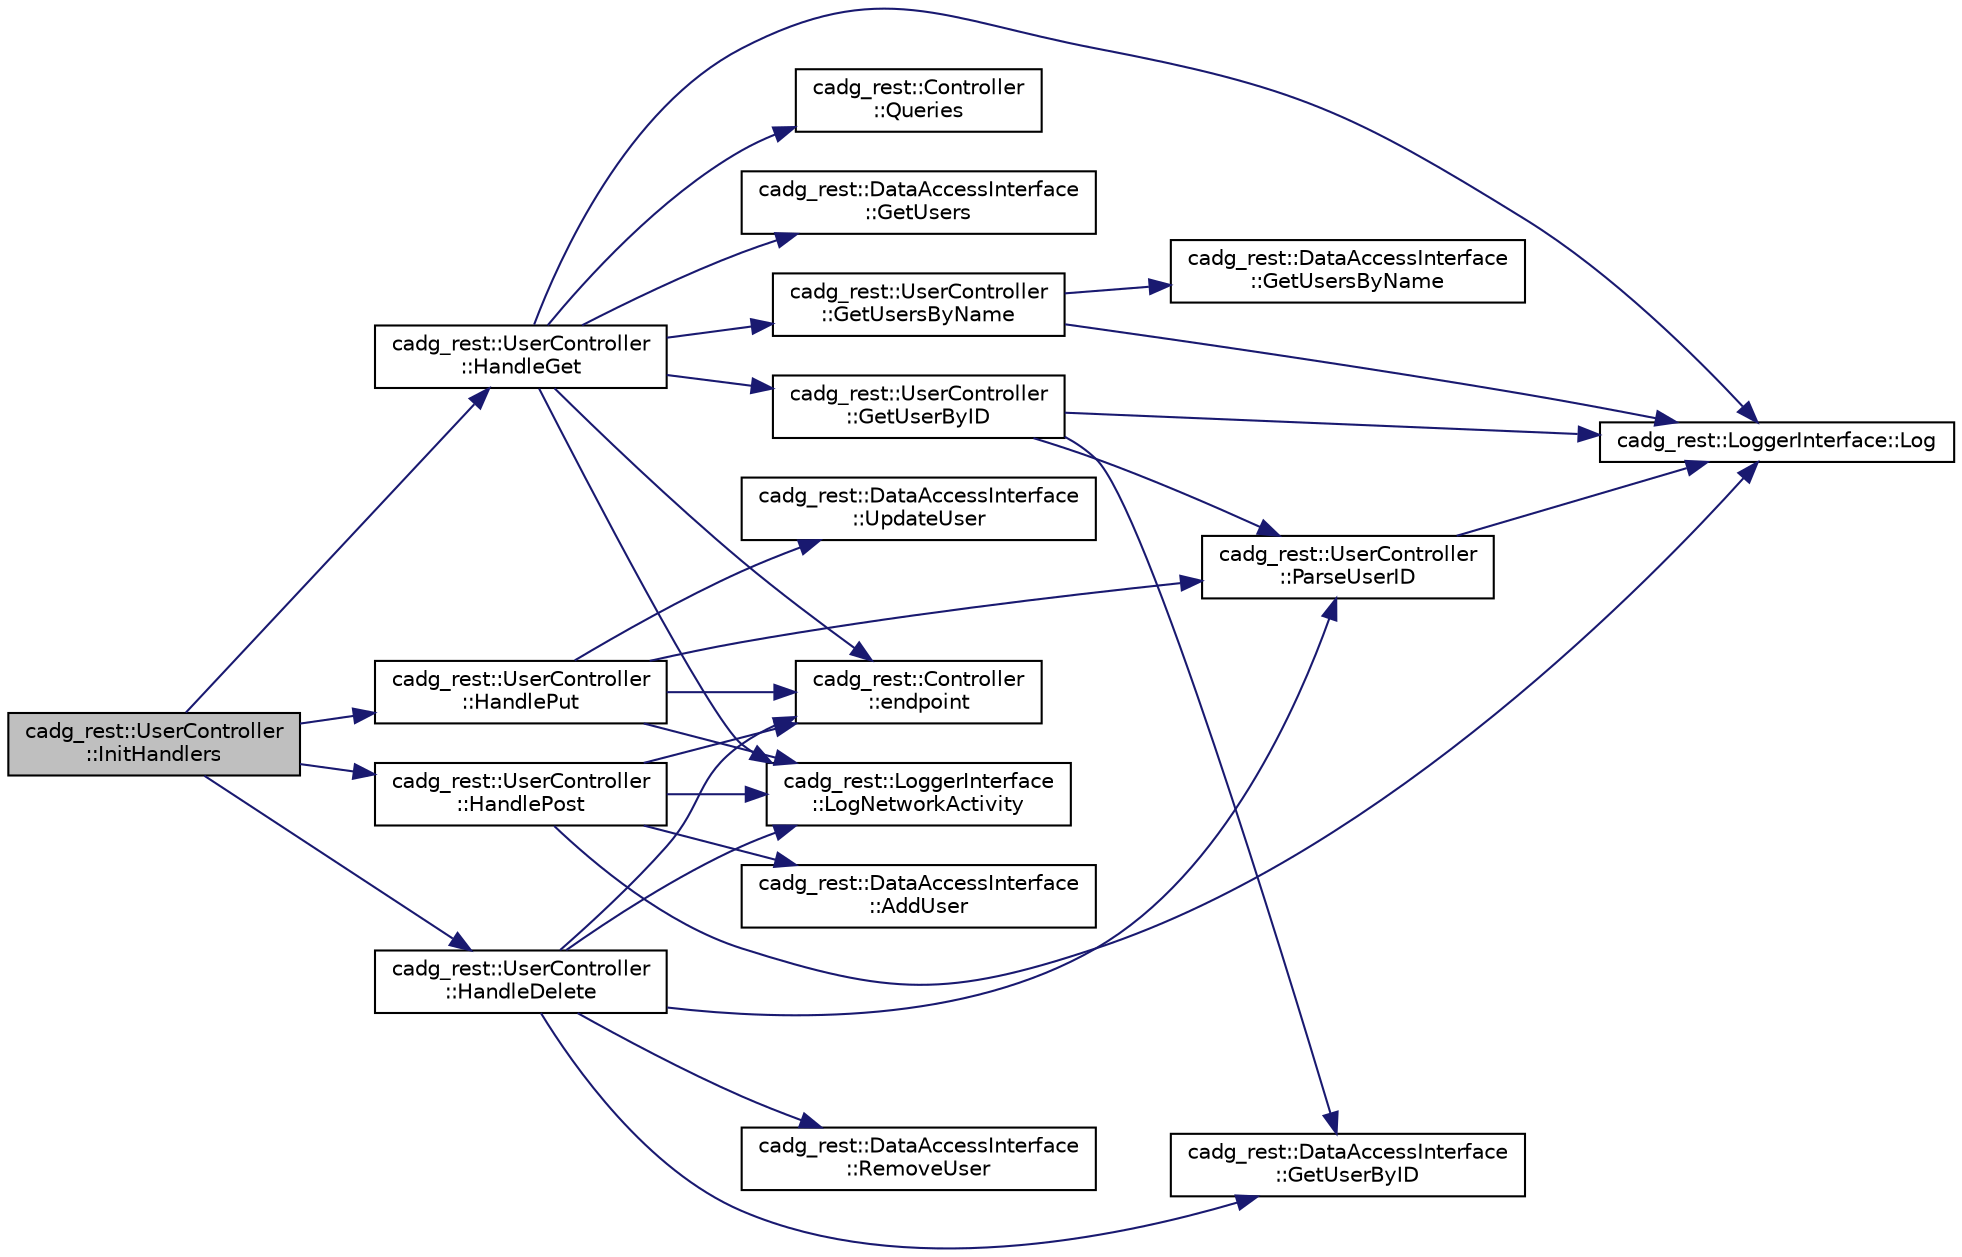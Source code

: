 digraph "cadg_rest::UserController::InitHandlers"
{
 // LATEX_PDF_SIZE
  edge [fontname="Helvetica",fontsize="10",labelfontname="Helvetica",labelfontsize="10"];
  node [fontname="Helvetica",fontsize="10",shape=record];
  rankdir="LR";
  Node54 [label="cadg_rest::UserController\l::InitHandlers",height=0.2,width=0.4,color="black", fillcolor="grey75", style="filled", fontcolor="black",tooltip="Initializes listeners and binds methods to proper handlers."];
  Node54 -> Node55 [color="midnightblue",fontsize="10",style="solid",fontname="Helvetica"];
  Node55 [label="cadg_rest::UserController\l::HandleGet",height=0.2,width=0.4,color="black", fillcolor="white", style="filled",URL="$classcadg__rest_1_1_user_controller.html#ae31aee8fecf0d1f7d0ba70c0e62da54d",tooltip="Returns the requested user(s)."];
  Node55 -> Node56 [color="midnightblue",fontsize="10",style="solid",fontname="Helvetica"];
  Node56 [label="cadg_rest::LoggerInterface\l::LogNetworkActivity",height=0.2,width=0.4,color="black", fillcolor="white", style="filled",URL="$classcadg__rest_1_1_logger_interface.html#a9f3648fc2c6d697e80961041a40d2e24",tooltip="Generic log method for logging method calls."];
  Node55 -> Node57 [color="midnightblue",fontsize="10",style="solid",fontname="Helvetica"];
  Node57 [label="cadg_rest::Controller\l::endpoint",height=0.2,width=0.4,color="black", fillcolor="white", style="filled",URL="$classcadg__rest_1_1_controller.html#addeea914faab4557cc7caa493fce1d2d",tooltip=" "];
  Node55 -> Node58 [color="midnightblue",fontsize="10",style="solid",fontname="Helvetica"];
  Node58 [label="cadg_rest::Controller\l::Queries",height=0.2,width=0.4,color="black", fillcolor="white", style="filled",URL="$classcadg__rest_1_1_controller.html#a6405c6b368ec22d3c870bdd1db92490a",tooltip="Queries parses the provided query string of a URL path."];
  Node55 -> Node59 [color="midnightblue",fontsize="10",style="solid",fontname="Helvetica"];
  Node59 [label="cadg_rest::UserController\l::GetUserByID",height=0.2,width=0.4,color="black", fillcolor="white", style="filled",URL="$classcadg__rest_1_1_user_controller.html#a1d3d450422fabffd4ff66a9267834ea6",tooltip="Returns an existing user with the specified ID."];
  Node59 -> Node60 [color="midnightblue",fontsize="10",style="solid",fontname="Helvetica"];
  Node60 [label="cadg_rest::UserController\l::ParseUserID",height=0.2,width=0.4,color="black", fillcolor="white", style="filled",URL="$classcadg__rest_1_1_user_controller.html#a3523d014f2ada4364034e175f6d645f8",tooltip="Returns an ID specified in a URL path."];
  Node60 -> Node61 [color="midnightblue",fontsize="10",style="solid",fontname="Helvetica"];
  Node61 [label="cadg_rest::LoggerInterface::Log",height=0.2,width=0.4,color="black", fillcolor="white", style="filled",URL="$classcadg__rest_1_1_logger_interface.html#a56f53c1fb9687825ade3acced5e3a10a",tooltip="Generic log method."];
  Node59 -> Node62 [color="midnightblue",fontsize="10",style="solid",fontname="Helvetica"];
  Node62 [label="cadg_rest::DataAccessInterface\l::GetUserByID",height=0.2,width=0.4,color="black", fillcolor="white", style="filled",URL="$classcadg__rest_1_1_data_access_interface.html#a9df9cb8876073f42e7e54ada41eec3b3",tooltip="Returns all users with the provided id."];
  Node59 -> Node61 [color="midnightblue",fontsize="10",style="solid",fontname="Helvetica"];
  Node55 -> Node63 [color="midnightblue",fontsize="10",style="solid",fontname="Helvetica"];
  Node63 [label="cadg_rest::UserController\l::GetUsersByName",height=0.2,width=0.4,color="black", fillcolor="white", style="filled",URL="$classcadg__rest_1_1_user_controller.html#aa98afe262762a47ff443a36eb4a97b8d",tooltip=" "];
  Node63 -> Node61 [color="midnightblue",fontsize="10",style="solid",fontname="Helvetica"];
  Node63 -> Node64 [color="midnightblue",fontsize="10",style="solid",fontname="Helvetica"];
  Node64 [label="cadg_rest::DataAccessInterface\l::GetUsersByName",height=0.2,width=0.4,color="black", fillcolor="white", style="filled",URL="$classcadg__rest_1_1_data_access_interface.html#ae6cf7e7fad98f27ffc797a9bf5a6b7df",tooltip="Returns all users that contain the provided name."];
  Node55 -> Node65 [color="midnightblue",fontsize="10",style="solid",fontname="Helvetica"];
  Node65 [label="cadg_rest::DataAccessInterface\l::GetUsers",height=0.2,width=0.4,color="black", fillcolor="white", style="filled",URL="$classcadg__rest_1_1_data_access_interface.html#a657bd814589e6c5553a0303115350783",tooltip="Returns all users."];
  Node55 -> Node61 [color="midnightblue",fontsize="10",style="solid",fontname="Helvetica"];
  Node54 -> Node66 [color="midnightblue",fontsize="10",style="solid",fontname="Helvetica"];
  Node66 [label="cadg_rest::UserController\l::HandlePut",height=0.2,width=0.4,color="black", fillcolor="white", style="filled",URL="$classcadg__rest_1_1_user_controller.html#a5da4d0addb0504184929a57d7f196c79",tooltip="Updates a current user's data."];
  Node66 -> Node56 [color="midnightblue",fontsize="10",style="solid",fontname="Helvetica"];
  Node66 -> Node57 [color="midnightblue",fontsize="10",style="solid",fontname="Helvetica"];
  Node66 -> Node60 [color="midnightblue",fontsize="10",style="solid",fontname="Helvetica"];
  Node66 -> Node67 [color="midnightblue",fontsize="10",style="solid",fontname="Helvetica"];
  Node67 [label="cadg_rest::DataAccessInterface\l::UpdateUser",height=0.2,width=0.4,color="black", fillcolor="white", style="filled",URL="$classcadg__rest_1_1_data_access_interface.html#ae44f7d277f8b8982869109e66333949a",tooltip="Updates a user."];
  Node54 -> Node68 [color="midnightblue",fontsize="10",style="solid",fontname="Helvetica"];
  Node68 [label="cadg_rest::UserController\l::HandlePost",height=0.2,width=0.4,color="black", fillcolor="white", style="filled",URL="$classcadg__rest_1_1_user_controller.html#a6c3307f7b6fd4dc0b697bc956503e478",tooltip="Creates a new user."];
  Node68 -> Node56 [color="midnightblue",fontsize="10",style="solid",fontname="Helvetica"];
  Node68 -> Node57 [color="midnightblue",fontsize="10",style="solid",fontname="Helvetica"];
  Node68 -> Node69 [color="midnightblue",fontsize="10",style="solid",fontname="Helvetica"];
  Node69 [label="cadg_rest::DataAccessInterface\l::AddUser",height=0.2,width=0.4,color="black", fillcolor="white", style="filled",URL="$classcadg__rest_1_1_data_access_interface.html#a625cb7ba6f4637e3157acda84f81eae9",tooltip="Adds a new user."];
  Node68 -> Node61 [color="midnightblue",fontsize="10",style="solid",fontname="Helvetica"];
  Node54 -> Node70 [color="midnightblue",fontsize="10",style="solid",fontname="Helvetica"];
  Node70 [label="cadg_rest::UserController\l::HandleDelete",height=0.2,width=0.4,color="black", fillcolor="white", style="filled",URL="$classcadg__rest_1_1_user_controller.html#a99ed4e9459766b3e000814b503378a2d",tooltip="Removes an existing user."];
  Node70 -> Node56 [color="midnightblue",fontsize="10",style="solid",fontname="Helvetica"];
  Node70 -> Node57 [color="midnightblue",fontsize="10",style="solid",fontname="Helvetica"];
  Node70 -> Node60 [color="midnightblue",fontsize="10",style="solid",fontname="Helvetica"];
  Node70 -> Node62 [color="midnightblue",fontsize="10",style="solid",fontname="Helvetica"];
  Node70 -> Node71 [color="midnightblue",fontsize="10",style="solid",fontname="Helvetica"];
  Node71 [label="cadg_rest::DataAccessInterface\l::RemoveUser",height=0.2,width=0.4,color="black", fillcolor="white", style="filled",URL="$classcadg__rest_1_1_data_access_interface.html#a1f3c5c41611ae04a32935df01505c98d",tooltip="Removes a user by the provided id."];
}
